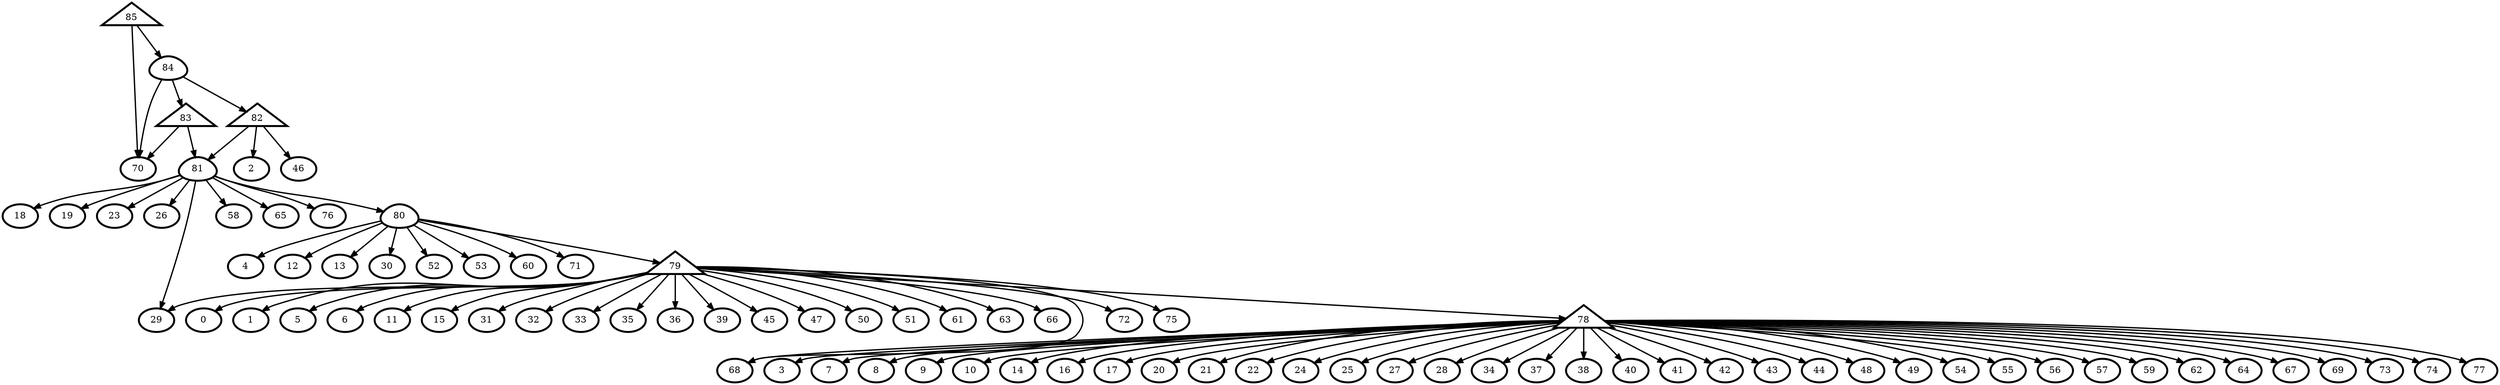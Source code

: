 digraph G {
    0 [penwidth=3,label="0"]
    1 [penwidth=3,label="1"]
    2 [penwidth=3,label="2"]
    3 [penwidth=3,label="3"]
    4 [penwidth=3,label="4"]
    5 [penwidth=3,label="5"]
    6 [penwidth=3,label="6"]
    7 [penwidth=3,label="7"]
    8 [penwidth=3,label="8"]
    9 [penwidth=3,label="9"]
    10 [penwidth=3,label="10"]
    11 [penwidth=3,label="11"]
    12 [penwidth=3,label="12"]
    13 [penwidth=3,label="13"]
    14 [penwidth=3,label="14"]
    15 [penwidth=3,label="15"]
    16 [penwidth=3,label="16"]
    17 [penwidth=3,label="17"]
    18 [penwidth=3,label="18"]
    19 [penwidth=3,label="19"]
    20 [penwidth=3,label="20"]
    21 [penwidth=3,label="21"]
    22 [penwidth=3,label="22"]
    23 [penwidth=3,label="23"]
    24 [penwidth=3,label="24"]
    25 [penwidth=3,label="25"]
    26 [penwidth=3,label="26"]
    27 [penwidth=3,label="27"]
    28 [penwidth=3,label="28"]
    29 [penwidth=3,label="29"]
    30 [penwidth=3,label="30"]
    31 [penwidth=3,label="31"]
    32 [penwidth=3,label="32"]
    33 [penwidth=3,label="33"]
    34 [penwidth=3,label="34"]
    35 [penwidth=3,label="35"]
    36 [penwidth=3,label="36"]
    37 [penwidth=3,label="37"]
    38 [penwidth=3,label="38"]
    39 [penwidth=3,label="39"]
    40 [penwidth=3,label="40"]
    41 [penwidth=3,label="41"]
    42 [penwidth=3,label="42"]
    43 [penwidth=3,label="43"]
    44 [penwidth=3,label="44"]
    45 [penwidth=3,label="45"]
    46 [penwidth=3,label="46"]
    47 [penwidth=3,label="47"]
    48 [penwidth=3,label="48"]
    49 [penwidth=3,label="49"]
    50 [penwidth=3,label="50"]
    51 [penwidth=3,label="51"]
    52 [penwidth=3,label="52"]
    53 [penwidth=3,label="53"]
    54 [penwidth=3,label="54"]
    55 [penwidth=3,label="55"]
    56 [penwidth=3,label="56"]
    57 [penwidth=3,label="57"]
    58 [penwidth=3,label="58"]
    59 [penwidth=3,label="59"]
    60 [penwidth=3,label="60"]
    61 [penwidth=3,label="61"]
    62 [penwidth=3,label="62"]
    63 [penwidth=3,label="63"]
    64 [penwidth=3,label="64"]
    65 [penwidth=3,label="65"]
    66 [penwidth=3,label="66"]
    67 [penwidth=3,label="67"]
    68 [penwidth=3,label="68"]
    69 [penwidth=3,label="69"]
    70 [penwidth=3,label="70"]
    71 [penwidth=3,label="71"]
    72 [penwidth=3,label="72"]
    73 [penwidth=3,label="73"]
    74 [penwidth=3,label="74"]
    75 [penwidth=3,label="75"]
    76 [penwidth=3,label="76"]
    77 [penwidth=3,label="77"]
    78 [penwidth=3,label="80",shape = "egg"]
    79 [penwidth=3,label="81",shape = "egg"]
    80 [penwidth=3,label="84",shape = "egg"]
    81 [penwidth=3,label="78",shape = "triangle"]
    82 [penwidth=3,label="79",shape = "triangle"]
    83 [penwidth=3,label="82",shape = "triangle"]
    84 [penwidth=3,label="83",shape = "triangle"]
    85 [penwidth=3,label="85",shape = "triangle"]

    81 -> 41 [penwidth=2]
    81 -> 77 [penwidth=2]
    81 -> 74 [penwidth=2]
    81 -> 68 [penwidth=2]
    81 -> 69 [penwidth=2]
    81 -> 14 [penwidth=2]
    81 -> 16 [penwidth=2]
    81 -> 73 [penwidth=2]
    81 -> 3 [penwidth=2]
    81 -> 37 [penwidth=2]
    81 -> 59 [penwidth=2]
    81 -> 9 [penwidth=2]
    81 -> 27 [penwidth=2]
    81 -> 24 [penwidth=2]
    81 -> 42 [penwidth=2]
    81 -> 34 [penwidth=2]
    81 -> 62 [penwidth=2]
    81 -> 43 [penwidth=2]
    81 -> 7 [penwidth=2]
    81 -> 17 [penwidth=2]
    81 -> 56 [penwidth=2]
    81 -> 48 [penwidth=2]
    81 -> 8 [penwidth=2]
    81 -> 67 [penwidth=2]
    81 -> 57 [penwidth=2]
    81 -> 10 [penwidth=2]
    81 -> 38 [penwidth=2]
    81 -> 25 [penwidth=2]
    81 -> 44 [penwidth=2]
    81 -> 64 [penwidth=2]
    81 -> 21 [penwidth=2]
    81 -> 40 [penwidth=2]
    81 -> 55 [penwidth=2]
    81 -> 54 [penwidth=2]
    81 -> 28 [penwidth=2]
    81 -> 22 [penwidth=2]
    81 -> 49 [penwidth=2]
    81 -> 20 [penwidth=2]
    82 -> 61 [penwidth=2]
    82 -> 68 [penwidth=2]
    82 -> 31 [penwidth=2]
    82 -> 75 [penwidth=2]
    82 -> 1 [penwidth=2]
    82 -> 6 [penwidth=2]
    82 -> 29 [penwidth=2]
    82 -> 51 [penwidth=2]
    82 -> 39 [penwidth=2]
    82 -> 45 [penwidth=2]
    82 -> 35 [penwidth=2]
    82 -> 81 [penwidth=2]
    82 -> 72 [penwidth=2]
    82 -> 50 [penwidth=2]
    82 -> 32 [penwidth=2]
    82 -> 11 [penwidth=2]
    82 -> 0 [penwidth=2]
    82 -> 66 [penwidth=2]
    82 -> 63 [penwidth=2]
    82 -> 36 [penwidth=2]
    82 -> 33 [penwidth=2]
    82 -> 15 [penwidth=2]
    82 -> 5 [penwidth=2]
    82 -> 47 [penwidth=2]
    78 -> 4 [penwidth=2]
    78 -> 82 [penwidth=2]
    78 -> 53 [penwidth=2]
    78 -> 71 [penwidth=2]
    78 -> 52 [penwidth=2]
    78 -> 30 [penwidth=2]
    78 -> 60 [penwidth=2]
    78 -> 13 [penwidth=2]
    78 -> 12 [penwidth=2]
    79 -> 23 [penwidth=2]
    79 -> 76 [penwidth=2]
    79 -> 78 [penwidth=2]
    79 -> 58 [penwidth=2]
    79 -> 19 [penwidth=2]
    79 -> 65 [penwidth=2]
    79 -> 29 [penwidth=2]
    79 -> 18 [penwidth=2]
    79 -> 26 [penwidth=2]
    83 -> 46 [penwidth=2]
    83 -> 79 [penwidth=2]
    83 -> 2 [penwidth=2]
    84 -> 79 [penwidth=2]
    84 -> 70 [penwidth=2]
    80 -> 70 [penwidth=2]
    80 -> 84 [penwidth=2]
    80 -> 83 [penwidth=2]
    85 -> 70 [penwidth=2]
    85 -> 80 [penwidth=2]
}